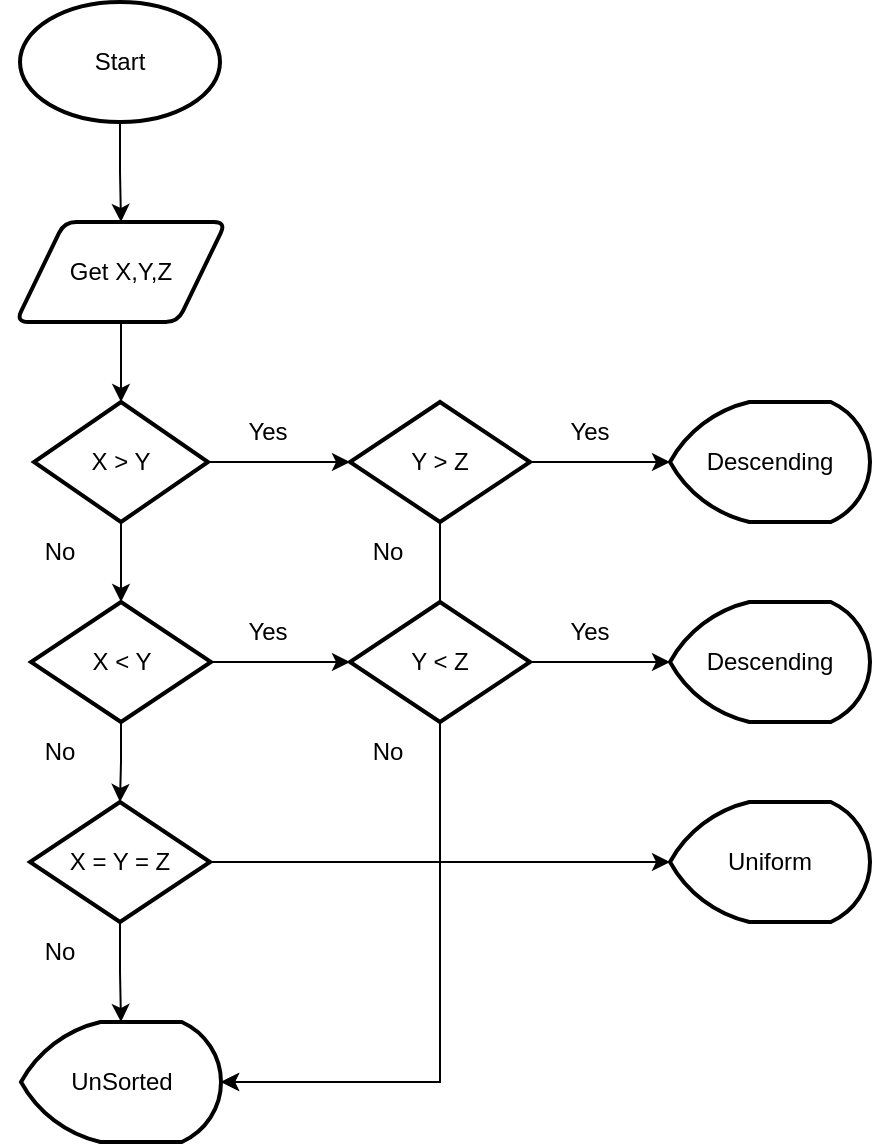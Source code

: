 <mxfile version="15.8.3" type="github">
  <diagram id="m2IPZ6RvF4Txl_1piE1s" name="Page-1">
    <mxGraphModel dx="813" dy="456" grid="1" gridSize="10" guides="1" tooltips="1" connect="1" arrows="1" fold="1" page="1" pageScale="1" pageWidth="850" pageHeight="1100" math="0" shadow="0">
      <root>
        <mxCell id="0" />
        <mxCell id="1" parent="0" />
        <mxCell id="QUHyGiF5Nh3ECNlTUKzT-5" style="edgeStyle=orthogonalEdgeStyle;rounded=0;orthogonalLoop=1;jettySize=auto;html=1;" edge="1" parent="1" source="QUHyGiF5Nh3ECNlTUKzT-1" target="QUHyGiF5Nh3ECNlTUKzT-4">
          <mxGeometry relative="1" as="geometry" />
        </mxCell>
        <mxCell id="QUHyGiF5Nh3ECNlTUKzT-1" value="Start" style="strokeWidth=2;html=1;shape=mxgraph.flowchart.start_1;whiteSpace=wrap;" vertex="1" parent="1">
          <mxGeometry x="375" y="20" width="100" height="60" as="geometry" />
        </mxCell>
        <mxCell id="QUHyGiF5Nh3ECNlTUKzT-7" style="edgeStyle=orthogonalEdgeStyle;rounded=0;orthogonalLoop=1;jettySize=auto;html=1;" edge="1" parent="1" source="QUHyGiF5Nh3ECNlTUKzT-4" target="QUHyGiF5Nh3ECNlTUKzT-6">
          <mxGeometry relative="1" as="geometry" />
        </mxCell>
        <mxCell id="QUHyGiF5Nh3ECNlTUKzT-4" value="Get X,Y,Z" style="shape=parallelogram;html=1;strokeWidth=2;perimeter=parallelogramPerimeter;whiteSpace=wrap;rounded=1;arcSize=12;size=0.23;" vertex="1" parent="1">
          <mxGeometry x="373" y="130" width="105" height="50" as="geometry" />
        </mxCell>
        <mxCell id="QUHyGiF5Nh3ECNlTUKzT-9" style="edgeStyle=orthogonalEdgeStyle;rounded=0;orthogonalLoop=1;jettySize=auto;html=1;" edge="1" parent="1" source="QUHyGiF5Nh3ECNlTUKzT-6" target="QUHyGiF5Nh3ECNlTUKzT-8">
          <mxGeometry relative="1" as="geometry" />
        </mxCell>
        <mxCell id="QUHyGiF5Nh3ECNlTUKzT-11" style="edgeStyle=orthogonalEdgeStyle;rounded=0;orthogonalLoop=1;jettySize=auto;html=1;" edge="1" parent="1" source="QUHyGiF5Nh3ECNlTUKzT-6" target="QUHyGiF5Nh3ECNlTUKzT-14">
          <mxGeometry relative="1" as="geometry">
            <mxPoint x="425" y="320" as="targetPoint" />
          </mxGeometry>
        </mxCell>
        <mxCell id="QUHyGiF5Nh3ECNlTUKzT-6" value="X &amp;gt; Y" style="strokeWidth=2;html=1;shape=mxgraph.flowchart.decision;whiteSpace=wrap;" vertex="1" parent="1">
          <mxGeometry x="382" y="220" width="87" height="60" as="geometry" />
        </mxCell>
        <mxCell id="QUHyGiF5Nh3ECNlTUKzT-18" style="edgeStyle=orthogonalEdgeStyle;rounded=0;orthogonalLoop=1;jettySize=auto;html=1;" edge="1" parent="1" source="QUHyGiF5Nh3ECNlTUKzT-8" target="QUHyGiF5Nh3ECNlTUKzT-17">
          <mxGeometry relative="1" as="geometry" />
        </mxCell>
        <mxCell id="QUHyGiF5Nh3ECNlTUKzT-34" style="edgeStyle=orthogonalEdgeStyle;rounded=0;orthogonalLoop=1;jettySize=auto;html=1;" edge="1" parent="1" source="QUHyGiF5Nh3ECNlTUKzT-8" target="QUHyGiF5Nh3ECNlTUKzT-30">
          <mxGeometry relative="1" as="geometry">
            <Array as="points">
              <mxPoint x="585" y="560" />
            </Array>
          </mxGeometry>
        </mxCell>
        <mxCell id="QUHyGiF5Nh3ECNlTUKzT-8" value="Y &amp;gt; Z" style="strokeWidth=2;html=1;shape=mxgraph.flowchart.decision;whiteSpace=wrap;" vertex="1" parent="1">
          <mxGeometry x="540" y="220" width="90" height="60" as="geometry" />
        </mxCell>
        <mxCell id="QUHyGiF5Nh3ECNlTUKzT-12" value="Yes" style="text;html=1;strokeColor=none;fillColor=none;align=center;verticalAlign=middle;whiteSpace=wrap;rounded=0;" vertex="1" parent="1">
          <mxGeometry x="469" y="220" width="60" height="30" as="geometry" />
        </mxCell>
        <mxCell id="QUHyGiF5Nh3ECNlTUKzT-13" value="No" style="text;html=1;strokeColor=none;fillColor=none;align=center;verticalAlign=middle;whiteSpace=wrap;rounded=0;" vertex="1" parent="1">
          <mxGeometry x="365" y="280" width="60" height="30" as="geometry" />
        </mxCell>
        <mxCell id="QUHyGiF5Nh3ECNlTUKzT-21" style="edgeStyle=orthogonalEdgeStyle;rounded=0;orthogonalLoop=1;jettySize=auto;html=1;" edge="1" parent="1" source="QUHyGiF5Nh3ECNlTUKzT-14" target="QUHyGiF5Nh3ECNlTUKzT-15">
          <mxGeometry relative="1" as="geometry" />
        </mxCell>
        <mxCell id="QUHyGiF5Nh3ECNlTUKzT-27" style="edgeStyle=orthogonalEdgeStyle;rounded=0;orthogonalLoop=1;jettySize=auto;html=1;" edge="1" parent="1" source="QUHyGiF5Nh3ECNlTUKzT-14" target="QUHyGiF5Nh3ECNlTUKzT-20">
          <mxGeometry relative="1" as="geometry" />
        </mxCell>
        <mxCell id="QUHyGiF5Nh3ECNlTUKzT-14" value="X &amp;lt; Y" style="strokeWidth=2;html=1;shape=mxgraph.flowchart.decision;whiteSpace=wrap;" vertex="1" parent="1">
          <mxGeometry x="380.5" y="320" width="90" height="60" as="geometry" />
        </mxCell>
        <mxCell id="QUHyGiF5Nh3ECNlTUKzT-25" style="edgeStyle=orthogonalEdgeStyle;rounded=0;orthogonalLoop=1;jettySize=auto;html=1;" edge="1" parent="1" source="QUHyGiF5Nh3ECNlTUKzT-15" target="QUHyGiF5Nh3ECNlTUKzT-24">
          <mxGeometry relative="1" as="geometry" />
        </mxCell>
        <mxCell id="QUHyGiF5Nh3ECNlTUKzT-33" style="edgeStyle=orthogonalEdgeStyle;rounded=0;orthogonalLoop=1;jettySize=auto;html=1;" edge="1" parent="1" source="QUHyGiF5Nh3ECNlTUKzT-15" target="QUHyGiF5Nh3ECNlTUKzT-30">
          <mxGeometry relative="1" as="geometry">
            <Array as="points">
              <mxPoint x="585" y="560" />
            </Array>
          </mxGeometry>
        </mxCell>
        <mxCell id="QUHyGiF5Nh3ECNlTUKzT-15" value="Y &amp;lt; Z" style="strokeWidth=2;html=1;shape=mxgraph.flowchart.decision;whiteSpace=wrap;" vertex="1" parent="1">
          <mxGeometry x="540" y="320" width="90" height="60" as="geometry" />
        </mxCell>
        <mxCell id="QUHyGiF5Nh3ECNlTUKzT-17" value="Descending" style="strokeWidth=2;html=1;shape=mxgraph.flowchart.display;whiteSpace=wrap;" vertex="1" parent="1">
          <mxGeometry x="700" y="220" width="100" height="60" as="geometry" />
        </mxCell>
        <mxCell id="QUHyGiF5Nh3ECNlTUKzT-19" value="Yes" style="text;html=1;strokeColor=none;fillColor=none;align=center;verticalAlign=middle;whiteSpace=wrap;rounded=0;" vertex="1" parent="1">
          <mxGeometry x="630" y="220" width="60" height="30" as="geometry" />
        </mxCell>
        <mxCell id="QUHyGiF5Nh3ECNlTUKzT-29" style="edgeStyle=orthogonalEdgeStyle;rounded=0;orthogonalLoop=1;jettySize=auto;html=1;" edge="1" parent="1" source="QUHyGiF5Nh3ECNlTUKzT-20" target="QUHyGiF5Nh3ECNlTUKzT-28">
          <mxGeometry relative="1" as="geometry" />
        </mxCell>
        <mxCell id="QUHyGiF5Nh3ECNlTUKzT-32" style="edgeStyle=orthogonalEdgeStyle;rounded=0;orthogonalLoop=1;jettySize=auto;html=1;" edge="1" parent="1" source="QUHyGiF5Nh3ECNlTUKzT-20" target="QUHyGiF5Nh3ECNlTUKzT-30">
          <mxGeometry relative="1" as="geometry" />
        </mxCell>
        <mxCell id="QUHyGiF5Nh3ECNlTUKzT-20" value="X = Y = Z" style="strokeWidth=2;html=1;shape=mxgraph.flowchart.decision;whiteSpace=wrap;" vertex="1" parent="1">
          <mxGeometry x="380" y="420" width="90" height="60" as="geometry" />
        </mxCell>
        <mxCell id="QUHyGiF5Nh3ECNlTUKzT-22" value="Yes" style="text;html=1;strokeColor=none;fillColor=none;align=center;verticalAlign=middle;whiteSpace=wrap;rounded=0;" vertex="1" parent="1">
          <mxGeometry x="469" y="320" width="60" height="30" as="geometry" />
        </mxCell>
        <mxCell id="QUHyGiF5Nh3ECNlTUKzT-23" value="Yes" style="text;html=1;strokeColor=none;fillColor=none;align=center;verticalAlign=middle;whiteSpace=wrap;rounded=0;" vertex="1" parent="1">
          <mxGeometry x="630" y="320" width="60" height="30" as="geometry" />
        </mxCell>
        <mxCell id="QUHyGiF5Nh3ECNlTUKzT-24" value="Descending" style="strokeWidth=2;html=1;shape=mxgraph.flowchart.display;whiteSpace=wrap;" vertex="1" parent="1">
          <mxGeometry x="700" y="320" width="100" height="60" as="geometry" />
        </mxCell>
        <mxCell id="QUHyGiF5Nh3ECNlTUKzT-26" value="No" style="text;html=1;strokeColor=none;fillColor=none;align=center;verticalAlign=middle;whiteSpace=wrap;rounded=0;" vertex="1" parent="1">
          <mxGeometry x="365" y="380" width="60" height="30" as="geometry" />
        </mxCell>
        <mxCell id="QUHyGiF5Nh3ECNlTUKzT-28" value="Uniform" style="strokeWidth=2;html=1;shape=mxgraph.flowchart.display;whiteSpace=wrap;" vertex="1" parent="1">
          <mxGeometry x="700" y="420" width="100" height="60" as="geometry" />
        </mxCell>
        <mxCell id="QUHyGiF5Nh3ECNlTUKzT-30" value="UnSorted" style="strokeWidth=2;html=1;shape=mxgraph.flowchart.display;whiteSpace=wrap;" vertex="1" parent="1">
          <mxGeometry x="375.5" y="530" width="100" height="60" as="geometry" />
        </mxCell>
        <mxCell id="QUHyGiF5Nh3ECNlTUKzT-35" value="No" style="text;html=1;strokeColor=none;fillColor=none;align=center;verticalAlign=middle;whiteSpace=wrap;rounded=0;" vertex="1" parent="1">
          <mxGeometry x="365" y="480" width="60" height="30" as="geometry" />
        </mxCell>
        <mxCell id="QUHyGiF5Nh3ECNlTUKzT-36" value="No" style="text;html=1;strokeColor=none;fillColor=none;align=center;verticalAlign=middle;whiteSpace=wrap;rounded=0;" vertex="1" parent="1">
          <mxGeometry x="529" y="380" width="60" height="30" as="geometry" />
        </mxCell>
        <mxCell id="QUHyGiF5Nh3ECNlTUKzT-37" value="No" style="text;html=1;strokeColor=none;fillColor=none;align=center;verticalAlign=middle;whiteSpace=wrap;rounded=0;" vertex="1" parent="1">
          <mxGeometry x="529" y="280" width="60" height="30" as="geometry" />
        </mxCell>
      </root>
    </mxGraphModel>
  </diagram>
</mxfile>
